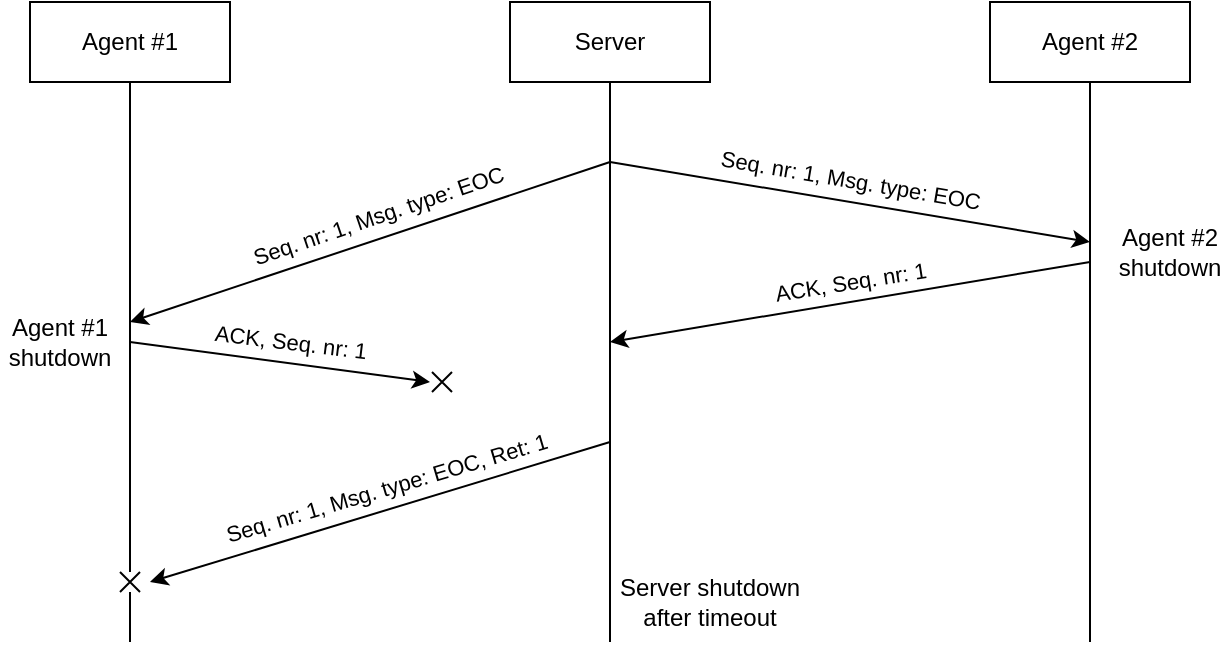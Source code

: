 <mxfile version="25.0.1">
  <diagram name="Page-1" id="2YBvvXClWsGukQMizWep">
    <mxGraphModel dx="880" dy="519" grid="1" gridSize="10" guides="1" tooltips="1" connect="1" arrows="1" fold="1" page="1" pageScale="1" pageWidth="850" pageHeight="1100" math="0" shadow="0">
      <root>
        <mxCell id="0" />
        <mxCell id="1" parent="0" />
        <mxCell id="1mL5aSI_76YMsRaEhNx0-1" value="" style="endArrow=classic;html=1;rounded=0;" edge="1" parent="1">
          <mxGeometry width="50" height="50" relative="1" as="geometry">
            <mxPoint x="330" y="120" as="sourcePoint" />
            <mxPoint x="570" y="160" as="targetPoint" />
          </mxGeometry>
        </mxCell>
        <mxCell id="1mL5aSI_76YMsRaEhNx0-7" value="Seq. nr: 1, Msg. type: EOC" style="edgeLabel;html=1;align=center;verticalAlign=middle;resizable=0;points=[];rotation=9.6;" vertex="1" connectable="0" parent="1mL5aSI_76YMsRaEhNx0-1">
          <mxGeometry x="-0.123" y="-1" relative="1" as="geometry">
            <mxPoint x="15" y="-10" as="offset" />
          </mxGeometry>
        </mxCell>
        <mxCell id="1mL5aSI_76YMsRaEhNx0-3" value="Agent #1" style="rounded=0;whiteSpace=wrap;html=1;" vertex="1" parent="1">
          <mxGeometry x="40" y="40" width="100" height="40" as="geometry" />
        </mxCell>
        <mxCell id="1mL5aSI_76YMsRaEhNx0-4" value="Server" style="rounded=0;whiteSpace=wrap;html=1;" vertex="1" parent="1">
          <mxGeometry x="280" y="40" width="100" height="40" as="geometry" />
        </mxCell>
        <mxCell id="1mL5aSI_76YMsRaEhNx0-5" value="" style="endArrow=none;html=1;rounded=0;exitX=0.5;exitY=1;exitDx=0;exitDy=0;" edge="1" parent="1" source="1mL5aSI_76YMsRaEhNx0-23">
          <mxGeometry width="50" height="50" relative="1" as="geometry">
            <mxPoint x="260" y="240" as="sourcePoint" />
            <mxPoint x="90" y="360" as="targetPoint" />
          </mxGeometry>
        </mxCell>
        <mxCell id="1mL5aSI_76YMsRaEhNx0-6" value="" style="endArrow=none;html=1;rounded=0;exitX=0.5;exitY=1;exitDx=0;exitDy=0;" edge="1" parent="1" source="1mL5aSI_76YMsRaEhNx0-4">
          <mxGeometry width="50" height="50" relative="1" as="geometry">
            <mxPoint x="260" y="240" as="sourcePoint" />
            <mxPoint x="330" y="360" as="targetPoint" />
          </mxGeometry>
        </mxCell>
        <mxCell id="1mL5aSI_76YMsRaEhNx0-9" value="" style="endArrow=classic;html=1;rounded=0;" edge="1" parent="1">
          <mxGeometry width="50" height="50" relative="1" as="geometry">
            <mxPoint x="570" y="170" as="sourcePoint" />
            <mxPoint x="330" y="210" as="targetPoint" />
          </mxGeometry>
        </mxCell>
        <mxCell id="1mL5aSI_76YMsRaEhNx0-10" value="ACK, Seq. nr: 1" style="edgeLabel;html=1;align=center;verticalAlign=middle;resizable=0;points=[];rotation=351;" vertex="1" connectable="0" parent="1">
          <mxGeometry x="450.0" y="179.997" as="geometry" />
        </mxCell>
        <mxCell id="1mL5aSI_76YMsRaEhNx0-12" value="Agent #2" style="rounded=0;whiteSpace=wrap;html=1;" vertex="1" parent="1">
          <mxGeometry x="520" y="40" width="100" height="40" as="geometry" />
        </mxCell>
        <mxCell id="1mL5aSI_76YMsRaEhNx0-13" value="" style="endArrow=none;html=1;rounded=0;exitX=0.5;exitY=1;exitDx=0;exitDy=0;" edge="1" parent="1" source="1mL5aSI_76YMsRaEhNx0-12">
          <mxGeometry width="50" height="50" relative="1" as="geometry">
            <mxPoint x="740" y="240" as="sourcePoint" />
            <mxPoint x="570" y="360" as="targetPoint" />
          </mxGeometry>
        </mxCell>
        <mxCell id="1mL5aSI_76YMsRaEhNx0-14" value="" style="endArrow=classic;html=1;rounded=0;" edge="1" parent="1">
          <mxGeometry width="50" height="50" relative="1" as="geometry">
            <mxPoint x="330" y="120" as="sourcePoint" />
            <mxPoint x="90" y="200" as="targetPoint" />
          </mxGeometry>
        </mxCell>
        <mxCell id="1mL5aSI_76YMsRaEhNx0-15" value="Seq. nr: 1, Msg. type: EOC" style="edgeLabel;html=1;align=center;verticalAlign=middle;resizable=0;points=[];rotation=341.2;" vertex="1" connectable="0" parent="1mL5aSI_76YMsRaEhNx0-14">
          <mxGeometry x="-0.123" y="-1" relative="1" as="geometry">
            <mxPoint x="-11" y="-7" as="offset" />
          </mxGeometry>
        </mxCell>
        <mxCell id="1mL5aSI_76YMsRaEhNx0-16" value="" style="endArrow=classic;html=1;rounded=0;" edge="1" parent="1">
          <mxGeometry width="50" height="50" relative="1" as="geometry">
            <mxPoint x="330" y="260" as="sourcePoint" />
            <mxPoint x="100" y="330" as="targetPoint" />
          </mxGeometry>
        </mxCell>
        <mxCell id="1mL5aSI_76YMsRaEhNx0-17" value="Seq. nr: 1, Msg. type: EOC, Ret: 1" style="edgeLabel;html=1;align=center;verticalAlign=middle;resizable=0;points=[];rotation=343.5;" vertex="1" connectable="0" parent="1mL5aSI_76YMsRaEhNx0-16">
          <mxGeometry x="-0.123" y="-1" relative="1" as="geometry">
            <mxPoint x="-11" y="-7" as="offset" />
          </mxGeometry>
        </mxCell>
        <mxCell id="1mL5aSI_76YMsRaEhNx0-18" value="" style="endArrow=classic;html=1;rounded=0;" edge="1" parent="1">
          <mxGeometry width="50" height="50" relative="1" as="geometry">
            <mxPoint x="90" y="210" as="sourcePoint" />
            <mxPoint x="240" y="230" as="targetPoint" />
          </mxGeometry>
        </mxCell>
        <mxCell id="1mL5aSI_76YMsRaEhNx0-19" value="ACK, Seq. nr: 1" style="edgeLabel;html=1;align=center;verticalAlign=middle;resizable=0;points=[];rotation=7;" vertex="1" connectable="0" parent="1">
          <mxGeometry x="170.0" y="209.997" as="geometry" />
        </mxCell>
        <mxCell id="1mL5aSI_76YMsRaEhNx0-20" value="" style="shape=mxgraph.sysml.x;" vertex="1" parent="1">
          <mxGeometry x="241" y="225" width="10" height="10" as="geometry" />
        </mxCell>
        <mxCell id="1mL5aSI_76YMsRaEhNx0-24" value="" style="endArrow=none;html=1;rounded=0;exitX=0.5;exitY=1;exitDx=0;exitDy=0;" edge="1" parent="1" source="1mL5aSI_76YMsRaEhNx0-3" target="1mL5aSI_76YMsRaEhNx0-23">
          <mxGeometry width="50" height="50" relative="1" as="geometry">
            <mxPoint x="90" y="80" as="sourcePoint" />
            <mxPoint x="90" y="380" as="targetPoint" />
          </mxGeometry>
        </mxCell>
        <mxCell id="1mL5aSI_76YMsRaEhNx0-23" value="" style="shape=mxgraph.sysml.x;" vertex="1" parent="1">
          <mxGeometry x="85" y="325" width="10" height="10" as="geometry" />
        </mxCell>
        <mxCell id="1mL5aSI_76YMsRaEhNx0-25" value="Agent #1 shutdown" style="text;html=1;align=center;verticalAlign=middle;whiteSpace=wrap;rounded=0;" vertex="1" parent="1">
          <mxGeometry x="25" y="195" width="60" height="30" as="geometry" />
        </mxCell>
        <mxCell id="1mL5aSI_76YMsRaEhNx0-26" value="Agent #2 shutdown" style="text;html=1;align=center;verticalAlign=middle;whiteSpace=wrap;rounded=0;" vertex="1" parent="1">
          <mxGeometry x="580" y="150" width="60" height="30" as="geometry" />
        </mxCell>
        <mxCell id="1mL5aSI_76YMsRaEhNx0-27" value="Server shutdown after timeout" style="text;html=1;align=center;verticalAlign=middle;whiteSpace=wrap;rounded=0;" vertex="1" parent="1">
          <mxGeometry x="330" y="325" width="100" height="30" as="geometry" />
        </mxCell>
      </root>
    </mxGraphModel>
  </diagram>
</mxfile>
